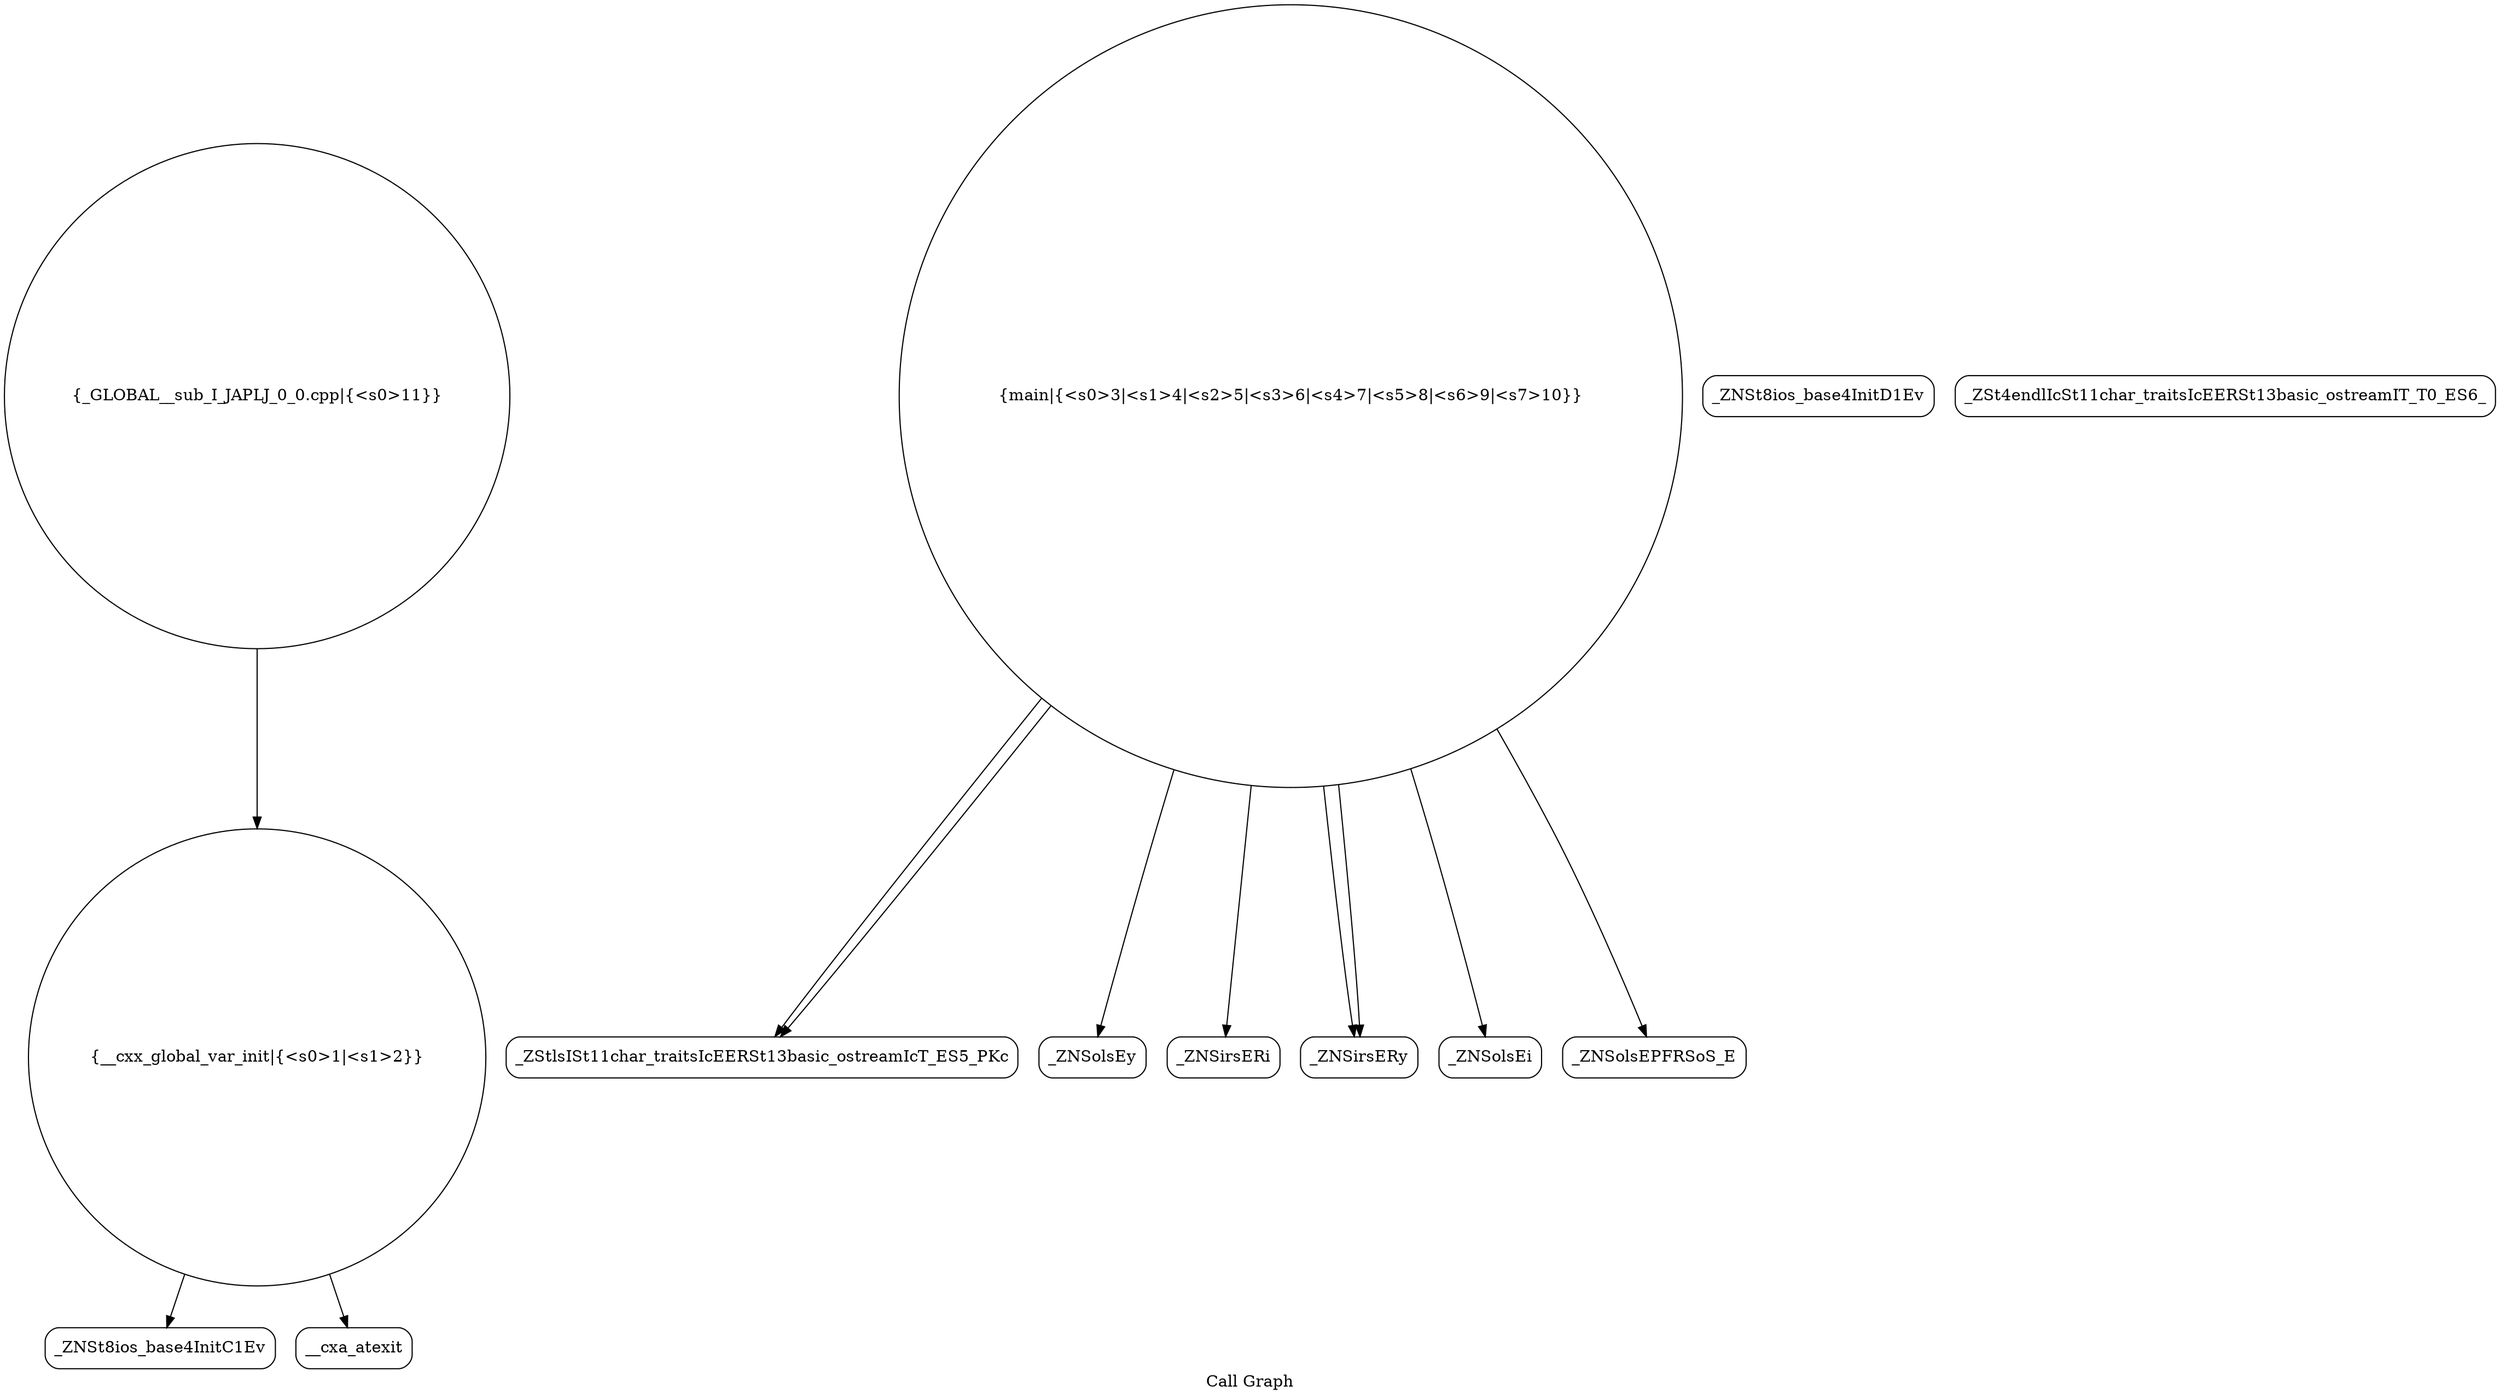 digraph "Call Graph" {
	label="Call Graph";

	Node0x559c46a91280 [shape=record,shape=circle,label="{__cxx_global_var_init|{<s0>1|<s1>2}}"];
	Node0x559c46a91280:s0 -> Node0x559c46a91710[color=black];
	Node0x559c46a91280:s1 -> Node0x559c46a91810[color=black];
	Node0x559c46a91a10 [shape=record,shape=Mrecord,label="{_ZStlsISt11char_traitsIcEERSt13basic_ostreamIcT_ES5_PKc}"];
	Node0x559c46a91790 [shape=record,shape=Mrecord,label="{_ZNSt8ios_base4InitD1Ev}"];
	Node0x559c46a91b10 [shape=record,shape=Mrecord,label="{_ZNSolsEy}"];
	Node0x559c46a91890 [shape=record,shape=circle,label="{main|{<s0>3|<s1>4|<s2>5|<s3>6|<s4>7|<s5>8|<s6>9|<s7>10}}"];
	Node0x559c46a91890:s0 -> Node0x559c46a91910[color=black];
	Node0x559c46a91890:s1 -> Node0x559c46a91990[color=black];
	Node0x559c46a91890:s2 -> Node0x559c46a91990[color=black];
	Node0x559c46a91890:s3 -> Node0x559c46a91a10[color=black];
	Node0x559c46a91890:s4 -> Node0x559c46a91a90[color=black];
	Node0x559c46a91890:s5 -> Node0x559c46a91a10[color=black];
	Node0x559c46a91890:s6 -> Node0x559c46a91b10[color=black];
	Node0x559c46a91890:s7 -> Node0x559c46a91b90[color=black];
	Node0x559c46a91c10 [shape=record,shape=Mrecord,label="{_ZSt4endlIcSt11char_traitsIcEERSt13basic_ostreamIT_T0_ES6_}"];
	Node0x559c46a91990 [shape=record,shape=Mrecord,label="{_ZNSirsERy}"];
	Node0x559c46a91710 [shape=record,shape=Mrecord,label="{_ZNSt8ios_base4InitC1Ev}"];
	Node0x559c46a91a90 [shape=record,shape=Mrecord,label="{_ZNSolsEi}"];
	Node0x559c46a91810 [shape=record,shape=Mrecord,label="{__cxa_atexit}"];
	Node0x559c46a91b90 [shape=record,shape=Mrecord,label="{_ZNSolsEPFRSoS_E}"];
	Node0x559c46a91910 [shape=record,shape=Mrecord,label="{_ZNSirsERi}"];
	Node0x559c46a91c90 [shape=record,shape=circle,label="{_GLOBAL__sub_I_JAPLJ_0_0.cpp|{<s0>11}}"];
	Node0x559c46a91c90:s0 -> Node0x559c46a91280[color=black];
}
